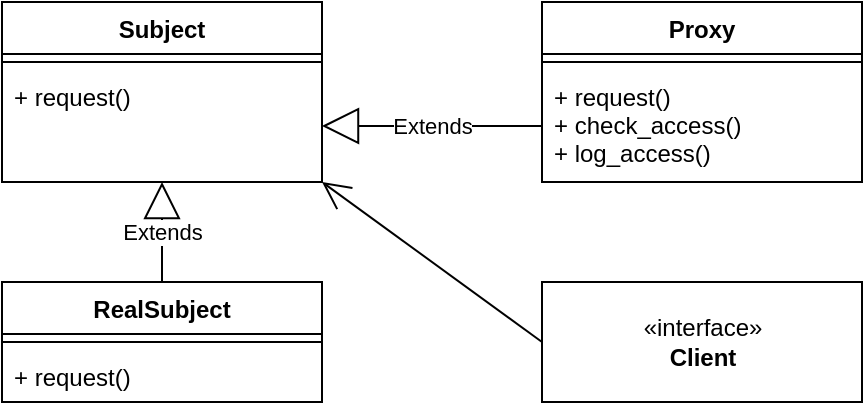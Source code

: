 <mxfile version="14.6.6" type="embed"><diagram id="q_dIu1DGw-QznyBC7UN6" name="Page-1"><mxGraphModel dx="493" dy="431" grid="1" gridSize="10" guides="1" tooltips="1" connect="1" arrows="1" fold="1" page="1" pageScale="1" pageWidth="850" pageHeight="1100" math="0" shadow="0"><root><mxCell id="0"/><mxCell id="1" parent="0"/><mxCell id="2" value="Subject" style="swimlane;fontStyle=1;align=center;verticalAlign=top;childLayout=stackLayout;horizontal=1;startSize=26;horizontalStack=0;resizeParent=1;resizeParentMax=0;resizeLast=0;collapsible=1;marginBottom=0;" vertex="1" parent="1"><mxGeometry x="40" y="40" width="160" height="90" as="geometry"/></mxCell><mxCell id="4" value="" style="line;strokeWidth=1;fillColor=none;align=left;verticalAlign=middle;spacingTop=-1;spacingLeft=3;spacingRight=3;rotatable=0;labelPosition=right;points=[];portConstraint=eastwest;" vertex="1" parent="2"><mxGeometry y="26" width="160" height="8" as="geometry"/></mxCell><mxCell id="5" value="+ request()" style="text;strokeColor=none;fillColor=none;align=left;verticalAlign=top;spacingLeft=4;spacingRight=4;overflow=hidden;rotatable=0;points=[[0,0.5],[1,0.5]];portConstraint=eastwest;" vertex="1" parent="2"><mxGeometry y="34" width="160" height="56" as="geometry"/></mxCell><mxCell id="6" value="Proxy" style="swimlane;fontStyle=1;align=center;verticalAlign=top;childLayout=stackLayout;horizontal=1;startSize=26;horizontalStack=0;resizeParent=1;resizeParentMax=0;resizeLast=0;collapsible=1;marginBottom=0;" vertex="1" parent="1"><mxGeometry x="310" y="40" width="160" height="90" as="geometry"/></mxCell><mxCell id="8" value="" style="line;strokeWidth=1;fillColor=none;align=left;verticalAlign=middle;spacingTop=-1;spacingLeft=3;spacingRight=3;rotatable=0;labelPosition=right;points=[];portConstraint=eastwest;" vertex="1" parent="6"><mxGeometry y="26" width="160" height="8" as="geometry"/></mxCell><mxCell id="9" value="+ request()&#10;+ check_access()&#10;+ log_access()" style="text;strokeColor=none;fillColor=none;align=left;verticalAlign=top;spacingLeft=4;spacingRight=4;overflow=hidden;rotatable=0;points=[[0,0.5],[1,0.5]];portConstraint=eastwest;" vertex="1" parent="6"><mxGeometry y="34" width="160" height="56" as="geometry"/></mxCell><mxCell id="10" value="RealSubject" style="swimlane;fontStyle=1;align=center;verticalAlign=top;childLayout=stackLayout;horizontal=1;startSize=26;horizontalStack=0;resizeParent=1;resizeParentMax=0;resizeLast=0;collapsible=1;marginBottom=0;" vertex="1" parent="1"><mxGeometry x="40" y="180" width="160" height="60" as="geometry"/></mxCell><mxCell id="11" value="" style="line;strokeWidth=1;fillColor=none;align=left;verticalAlign=middle;spacingTop=-1;spacingLeft=3;spacingRight=3;rotatable=0;labelPosition=right;points=[];portConstraint=eastwest;" vertex="1" parent="10"><mxGeometry y="26" width="160" height="8" as="geometry"/></mxCell><mxCell id="12" value="+ request()" style="text;strokeColor=none;fillColor=none;align=left;verticalAlign=top;spacingLeft=4;spacingRight=4;overflow=hidden;rotatable=0;points=[[0,0.5],[1,0.5]];portConstraint=eastwest;" vertex="1" parent="10"><mxGeometry y="34" width="160" height="26" as="geometry"/></mxCell><mxCell id="13" value="«interface»&lt;br&gt;&lt;b&gt;Client&lt;/b&gt;" style="html=1;" vertex="1" parent="1"><mxGeometry x="310" y="180" width="160" height="60" as="geometry"/></mxCell><mxCell id="14" value="Extends" style="endArrow=block;endSize=16;endFill=0;html=1;exitX=0;exitY=0.5;exitDx=0;exitDy=0;" edge="1" parent="1" source="9" target="5"><mxGeometry width="160" relative="1" as="geometry"><mxPoint x="220" y="160" as="sourcePoint"/><mxPoint x="380" y="160" as="targetPoint"/></mxGeometry></mxCell><mxCell id="15" value="Extends" style="endArrow=block;endSize=16;endFill=0;html=1;exitX=0.5;exitY=0;exitDx=0;exitDy=0;entryX=0.5;entryY=1;entryDx=0;entryDy=0;entryPerimeter=0;" edge="1" parent="1" source="10" target="5"><mxGeometry width="160" relative="1" as="geometry"><mxPoint x="130" y="160" as="sourcePoint"/><mxPoint x="290" y="160" as="targetPoint"/></mxGeometry></mxCell><mxCell id="16" value="" style="endArrow=open;endFill=1;endSize=12;html=1;exitX=0;exitY=0.5;exitDx=0;exitDy=0;entryX=1;entryY=1;entryDx=0;entryDy=0;entryPerimeter=0;" edge="1" parent="1" source="13" target="5"><mxGeometry width="160" relative="1" as="geometry"><mxPoint x="260" y="340" as="sourcePoint"/><mxPoint x="420" y="340" as="targetPoint"/></mxGeometry></mxCell></root></mxGraphModel></diagram></mxfile>
